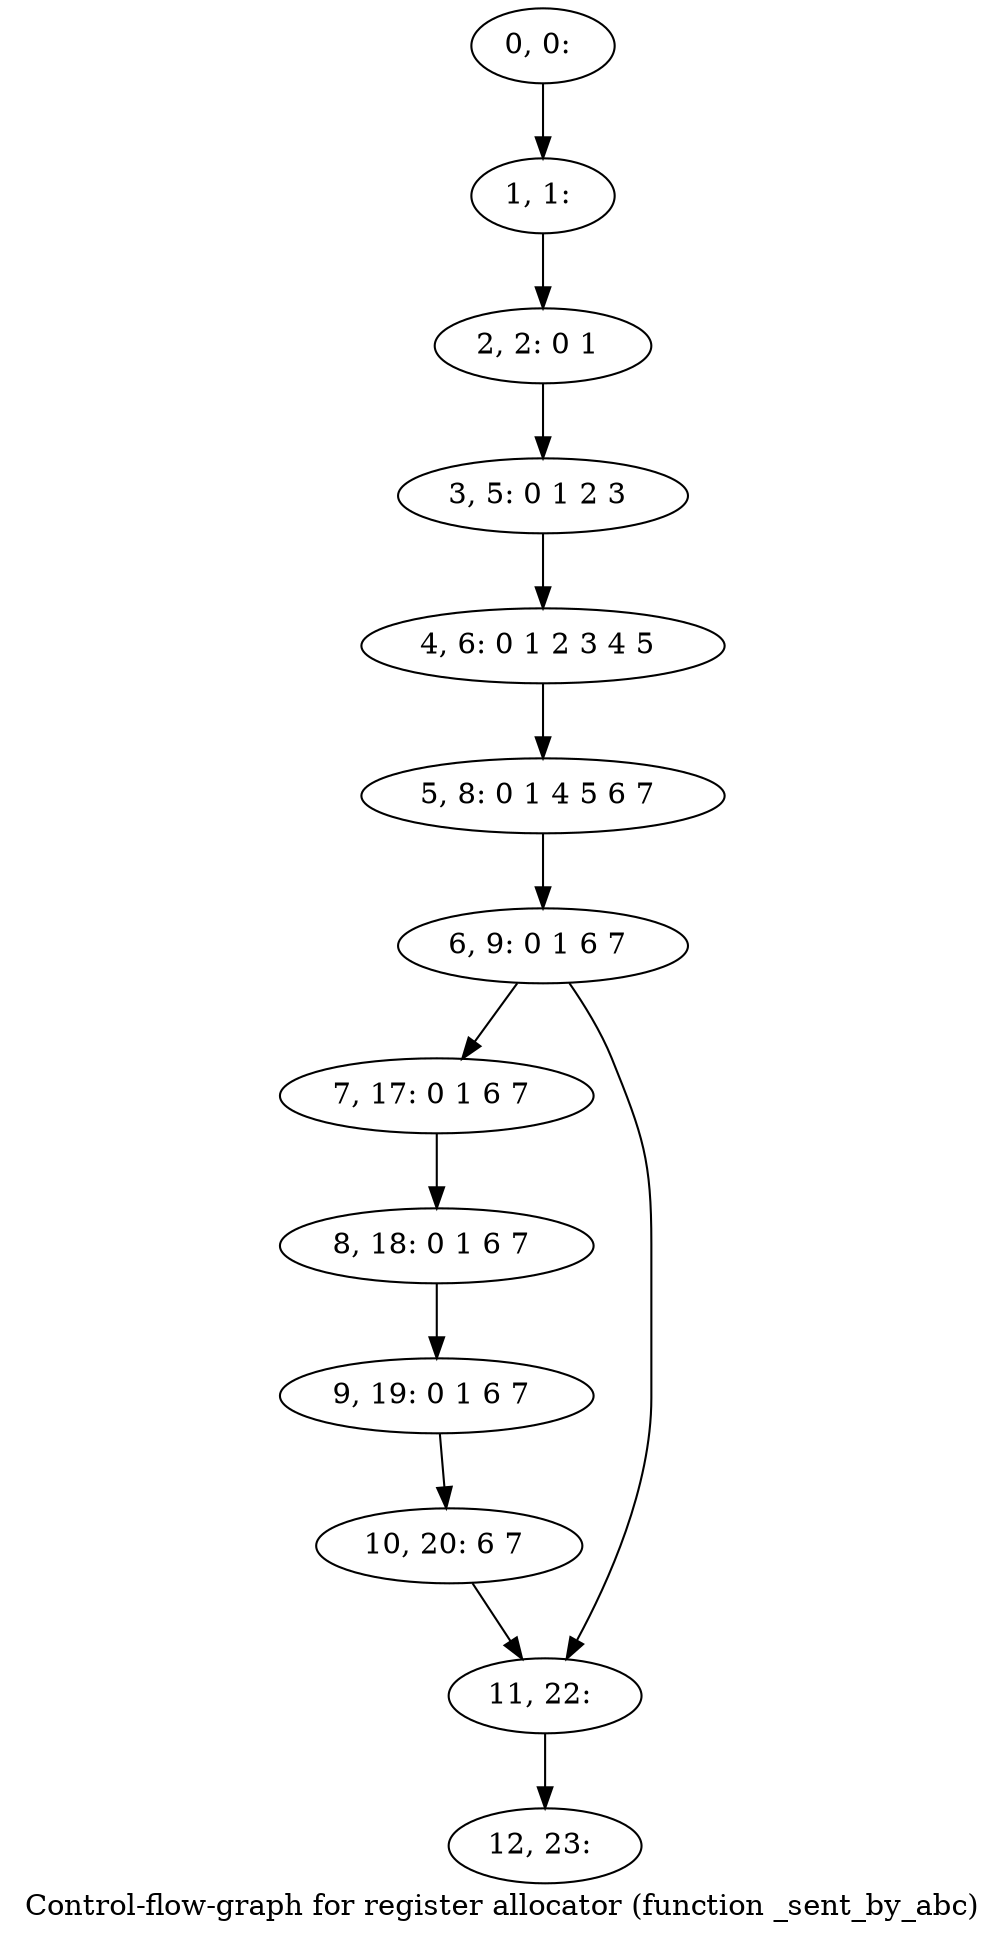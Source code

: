 digraph G {
graph [label="Control-flow-graph for register allocator (function _sent_by_abc)"]
0[label="0, 0: "];
1[label="1, 1: "];
2[label="2, 2: 0 1 "];
3[label="3, 5: 0 1 2 3 "];
4[label="4, 6: 0 1 2 3 4 5 "];
5[label="5, 8: 0 1 4 5 6 7 "];
6[label="6, 9: 0 1 6 7 "];
7[label="7, 17: 0 1 6 7 "];
8[label="8, 18: 0 1 6 7 "];
9[label="9, 19: 0 1 6 7 "];
10[label="10, 20: 6 7 "];
11[label="11, 22: "];
12[label="12, 23: "];
0->1 ;
1->2 ;
2->3 ;
3->4 ;
4->5 ;
5->6 ;
6->7 ;
6->11 ;
7->8 ;
8->9 ;
9->10 ;
10->11 ;
11->12 ;
}
